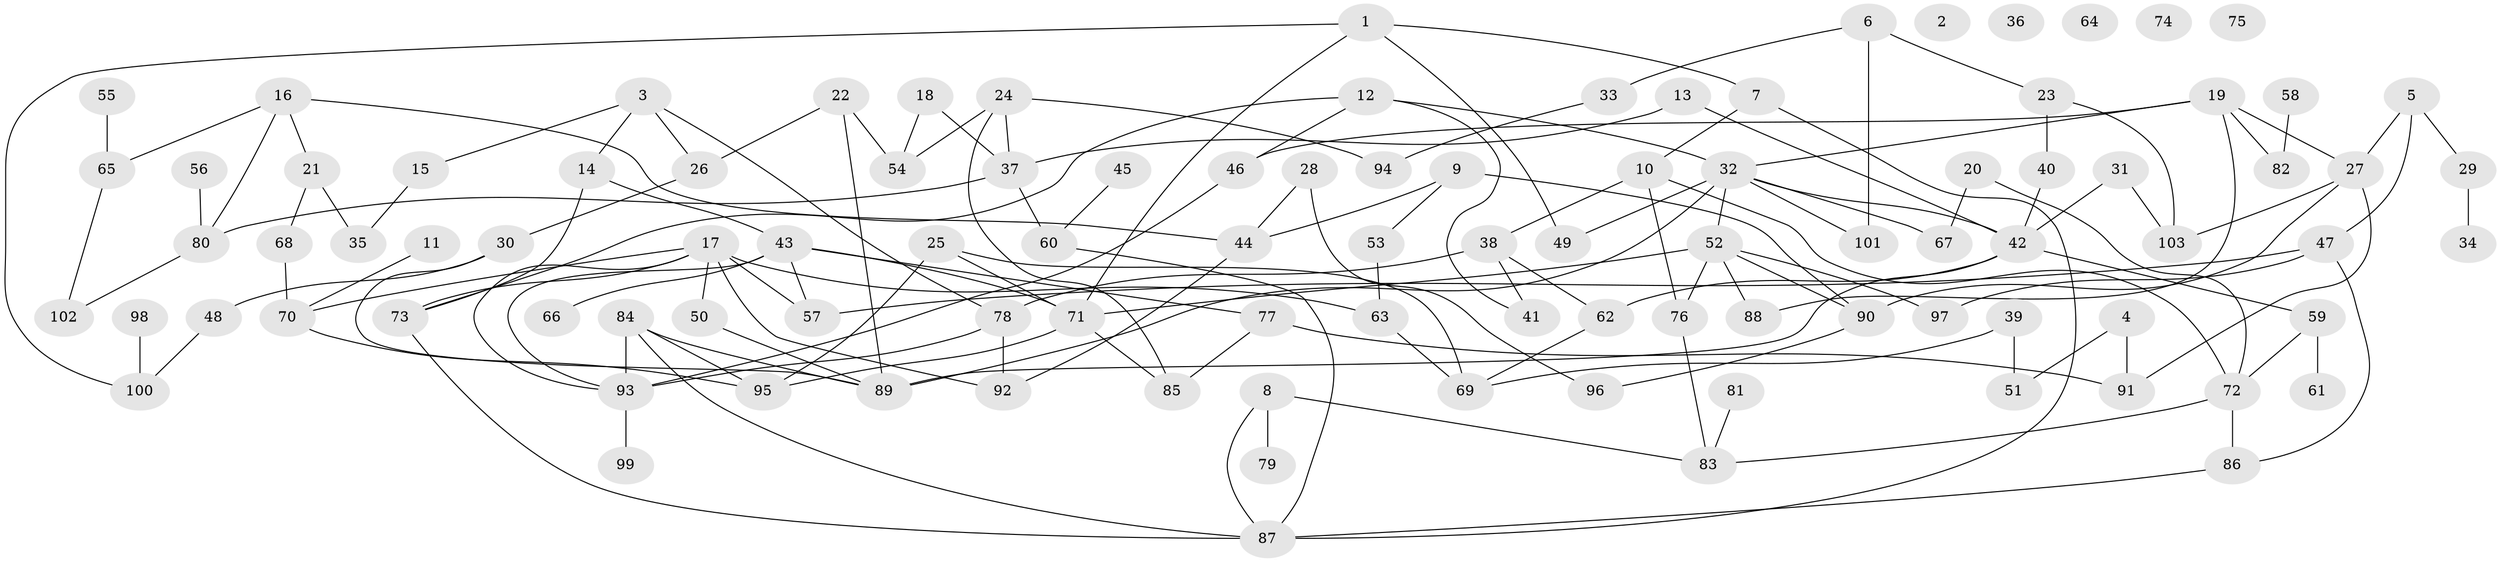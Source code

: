 // Generated by graph-tools (version 1.1) at 2025/49/03/09/25 03:49:11]
// undirected, 103 vertices, 150 edges
graph export_dot {
graph [start="1"]
  node [color=gray90,style=filled];
  1;
  2;
  3;
  4;
  5;
  6;
  7;
  8;
  9;
  10;
  11;
  12;
  13;
  14;
  15;
  16;
  17;
  18;
  19;
  20;
  21;
  22;
  23;
  24;
  25;
  26;
  27;
  28;
  29;
  30;
  31;
  32;
  33;
  34;
  35;
  36;
  37;
  38;
  39;
  40;
  41;
  42;
  43;
  44;
  45;
  46;
  47;
  48;
  49;
  50;
  51;
  52;
  53;
  54;
  55;
  56;
  57;
  58;
  59;
  60;
  61;
  62;
  63;
  64;
  65;
  66;
  67;
  68;
  69;
  70;
  71;
  72;
  73;
  74;
  75;
  76;
  77;
  78;
  79;
  80;
  81;
  82;
  83;
  84;
  85;
  86;
  87;
  88;
  89;
  90;
  91;
  92;
  93;
  94;
  95;
  96;
  97;
  98;
  99;
  100;
  101;
  102;
  103;
  1 -- 7;
  1 -- 49;
  1 -- 71;
  1 -- 100;
  3 -- 14;
  3 -- 15;
  3 -- 26;
  3 -- 78;
  4 -- 51;
  4 -- 91;
  5 -- 27;
  5 -- 29;
  5 -- 47;
  6 -- 23;
  6 -- 33;
  6 -- 101;
  7 -- 10;
  7 -- 87;
  8 -- 79;
  8 -- 83;
  8 -- 87;
  9 -- 44;
  9 -- 53;
  9 -- 90;
  10 -- 38;
  10 -- 72;
  10 -- 76;
  11 -- 70;
  12 -- 32;
  12 -- 41;
  12 -- 46;
  12 -- 73;
  13 -- 37;
  13 -- 42;
  14 -- 43;
  14 -- 73;
  15 -- 35;
  16 -- 21;
  16 -- 44;
  16 -- 65;
  16 -- 80;
  17 -- 50;
  17 -- 57;
  17 -- 63;
  17 -- 70;
  17 -- 73;
  17 -- 92;
  17 -- 93;
  18 -- 37;
  18 -- 54;
  19 -- 27;
  19 -- 32;
  19 -- 46;
  19 -- 82;
  19 -- 88;
  20 -- 67;
  20 -- 72;
  21 -- 35;
  21 -- 68;
  22 -- 26;
  22 -- 54;
  22 -- 89;
  23 -- 40;
  23 -- 103;
  24 -- 37;
  24 -- 54;
  24 -- 85;
  24 -- 94;
  25 -- 69;
  25 -- 71;
  25 -- 95;
  26 -- 30;
  27 -- 90;
  27 -- 91;
  27 -- 103;
  28 -- 44;
  28 -- 96;
  29 -- 34;
  30 -- 48;
  30 -- 89;
  31 -- 42;
  31 -- 103;
  32 -- 42;
  32 -- 49;
  32 -- 52;
  32 -- 67;
  32 -- 89;
  32 -- 101;
  33 -- 94;
  37 -- 60;
  37 -- 80;
  38 -- 41;
  38 -- 62;
  38 -- 78;
  39 -- 51;
  39 -- 69;
  40 -- 42;
  42 -- 59;
  42 -- 62;
  42 -- 89;
  43 -- 57;
  43 -- 66;
  43 -- 71;
  43 -- 77;
  43 -- 93;
  44 -- 92;
  45 -- 60;
  46 -- 93;
  47 -- 57;
  47 -- 86;
  47 -- 97;
  48 -- 100;
  50 -- 89;
  52 -- 71;
  52 -- 76;
  52 -- 88;
  52 -- 90;
  52 -- 97;
  53 -- 63;
  55 -- 65;
  56 -- 80;
  58 -- 82;
  59 -- 61;
  59 -- 72;
  60 -- 87;
  62 -- 69;
  63 -- 69;
  65 -- 102;
  68 -- 70;
  70 -- 95;
  71 -- 85;
  71 -- 95;
  72 -- 83;
  72 -- 86;
  73 -- 87;
  76 -- 83;
  77 -- 85;
  77 -- 91;
  78 -- 92;
  78 -- 93;
  80 -- 102;
  81 -- 83;
  84 -- 87;
  84 -- 89;
  84 -- 93;
  84 -- 95;
  86 -- 87;
  90 -- 96;
  93 -- 99;
  98 -- 100;
}
